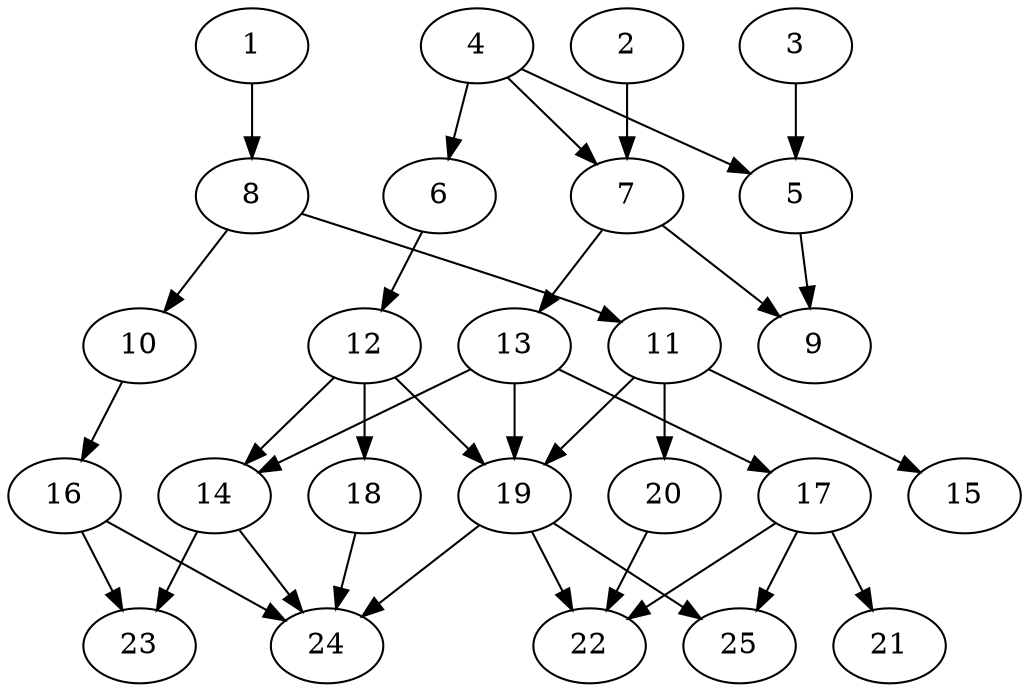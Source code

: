 // DAG (tier=2-normal, mode=compute, n=25, ccr=0.379, fat=0.635, density=0.473, regular=0.465, jump=0.133, mindata=524288, maxdata=8388608)
// DAG automatically generated by daggen at Sun Aug 24 16:33:33 2025
// /home/ermia/Project/Environments/daggen/bin/daggen --dot --ccr 0.379 --fat 0.635 --regular 0.465 --density 0.473 --jump 0.133 --mindata 524288 --maxdata 8388608 -n 25 
digraph G {
  1 [size="5494278936185600", alpha="0.12", expect_size="2747139468092800"]
  1 -> 8 [size ="90248000307200"]
  2 [size="144756994404363040", alpha="0.00", expect_size="72378497202181520"]
  2 -> 7 [size ="313471954583552"]
  3 [size="16279157784686400", alpha="0.04", expect_size="8139578892343200"]
  3 -> 5 [size ="547662017331200"]
  4 [size="19148206984845532", alpha="0.06", expect_size="9574103492422766"]
  4 -> 5 [size ="31020476792832"]
  4 -> 6 [size ="31020476792832"]
  4 -> 7 [size ="31020476792832"]
  5 [size="76910505048772968448", alpha="0.11", expect_size="38455252524386484224"]
  5 -> 9 [size ="144681753116672"]
  6 [size="321308247283038656", alpha="0.07", expect_size="160654123641519328"]
  6 -> 12 [size ="512721149755392"]
  7 [size="22658006085237028", alpha="0.00", expect_size="11329003042618514"]
  7 -> 9 [size ="481089428652032"]
  7 -> 13 [size ="481089428652032"]
  8 [size="32287625120025", alpha="0.08", expect_size="16143812560012"]
  8 -> 10 [size ="3654077644800"]
  8 -> 11 [size ="3654077644800"]
  9 [size="25253342868628544", alpha="0.14", expect_size="12626671434314272"]
  10 [size="7424636090487314", alpha="0.15", expect_size="3712318045243657"]
  10 -> 16 [size ="340597483241472"]
  11 [size="8505814686591119", alpha="0.16", expect_size="4252907343295559"]
  11 -> 15 [size ="243074085158912"]
  11 -> 19 [size ="243074085158912"]
  11 -> 20 [size ="243074085158912"]
  12 [size="271020141402175584", alpha="0.02", expect_size="135510070701087792"]
  12 -> 14 [size ="221709911195648"]
  12 -> 18 [size ="221709911195648"]
  12 -> 19 [size ="221709911195648"]
  13 [size="22624078168296783872", alpha="0.05", expect_size="11312039084148391936"]
  13 -> 14 [size ="63993704087552"]
  13 -> 17 [size ="63993704087552"]
  13 -> 19 [size ="63993704087552"]
  14 [size="13132496513412366336", alpha="0.03", expect_size="6566248256706183168"]
  14 -> 23 [size ="44530220924928"]
  14 -> 24 [size ="44530220924928"]
  15 [size="3259579607211506", alpha="0.14", expect_size="1629789803605753"]
  16 [size="686107060604658", alpha="0.01", expect_size="343053530302329"]
  16 -> 23 [size ="11542129016832"]
  16 -> 24 [size ="11542129016832"]
  17 [size="173051545491144179712", alpha="0.08", expect_size="86525772745572089856"]
  17 -> 21 [size ="248431679373312"]
  17 -> 22 [size ="248431679373312"]
  17 -> 25 [size ="248431679373312"]
  18 [size="97253594320914832", alpha="0.19", expect_size="48626797160457416"]
  18 -> 24 [size ="69868682477568"]
  19 [size="463391578230758572032", alpha="0.10", expect_size="231695789115379286016"]
  19 -> 22 [size ="479058714427392"]
  19 -> 24 [size ="479058714427392"]
  19 -> 25 [size ="479058714427392"]
  20 [size="320343444431461440", alpha="0.15", expect_size="160171722215730720"]
  20 -> 22 [size ="128705481408512"]
  21 [size="1728830493556956", alpha="0.05", expect_size="864415246778478"]
  22 [size="6976454853660770304", alpha="0.17", expect_size="3488227426830385152"]
  23 [size="9877949503332856", alpha="0.15", expect_size="4938974751666428"]
  24 [size="6361587227963229", alpha="0.02", expect_size="3180793613981614"]
  25 [size="204128387072000000000", alpha="0.20", expect_size="102064193536000000000"]
}